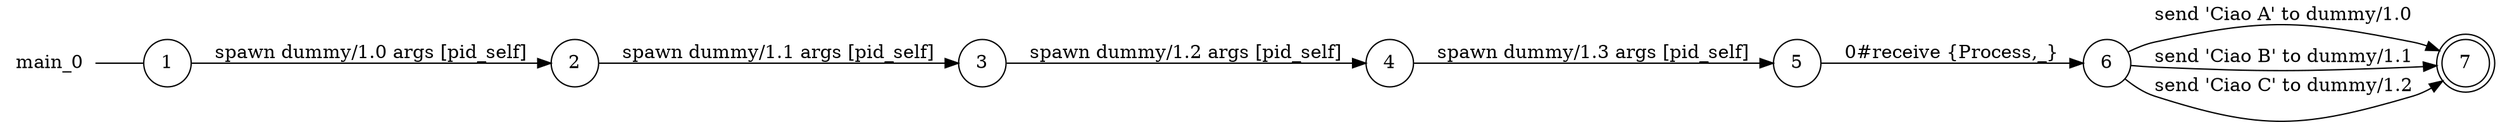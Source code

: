 digraph main_0 {
	rankdir="LR";
	n_0 [label="main_0", shape="plaintext"];
	n_1 [id="5", shape=circle, label="6"];
	n_2 [id="10", shape=circle, label="3"];
	n_3 [id="1", shape=circle, label="1"];
	n_0 -> n_3 [arrowhead=none];
	n_4 [id="9", shape=circle, label="5"];
	n_5 [id="2", shape=circle, label="2"];
	n_6 [id="4", shape=circle, label="4"];
	n_7 [id="3", shape=doublecircle, label="7"];

	n_1 -> n_7 [id="[$e|2]", label="send 'Ciao A' to dummy/1.0"];
	n_3 -> n_5 [id="[$e|3]", label="spawn dummy/1.0 args [pid_self]"];
	n_1 -> n_7 [id="[$e|9]", label="send 'Ciao B' to dummy/1.1"];
	n_2 -> n_6 [id="[$e|4]", label="spawn dummy/1.2 args [pid_self]"];
	n_5 -> n_2 [id="[$e|0]", label="spawn dummy/1.1 args [pid_self]"];
	n_1 -> n_7 [id="[$e|10]", label="send 'Ciao C' to dummy/1.2"];
	n_6 -> n_4 [id="[$e|5]", label="spawn dummy/1.3 args [pid_self]"];
	n_4 -> n_1 [id="[$e|1]", label="0#receive {Process,_}"];
}
